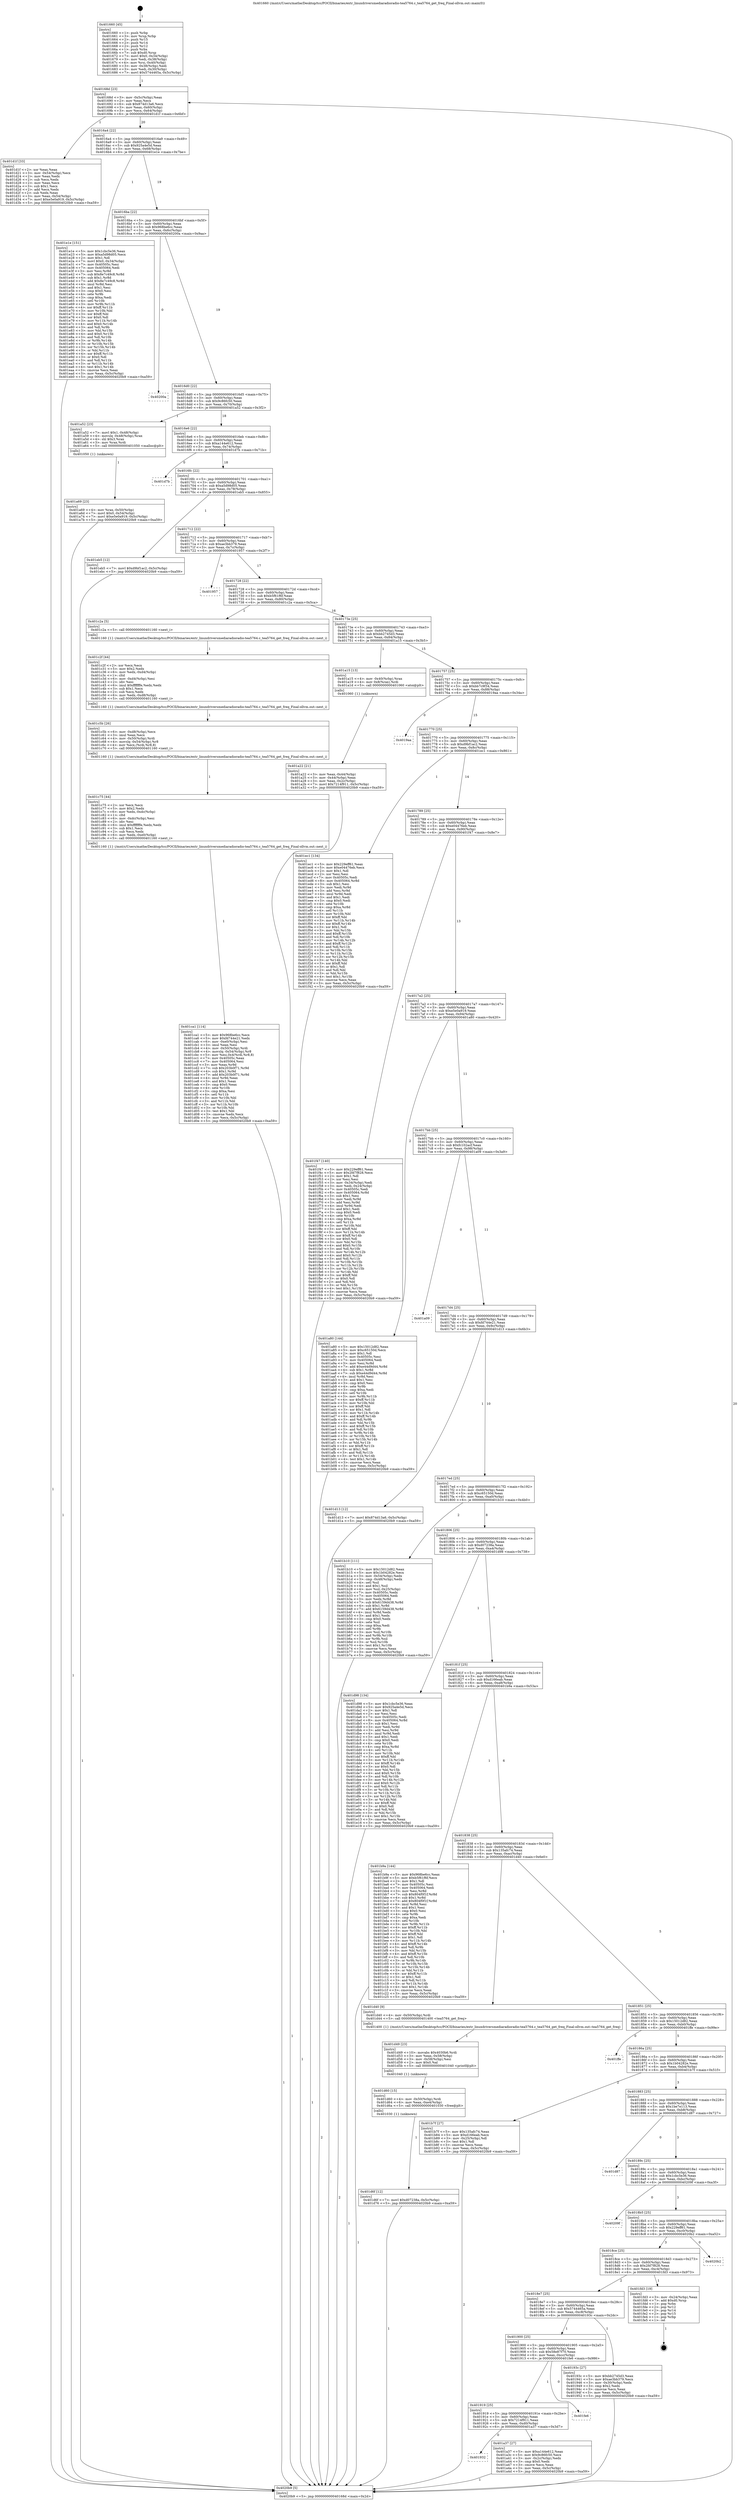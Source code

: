 digraph "0x401660" {
  label = "0x401660 (/mnt/c/Users/mathe/Desktop/tcc/POCII/binaries/extr_linuxdriversmediaradioradio-tea5764.c_tea5764_get_freq_Final-ollvm.out::main(0))"
  labelloc = "t"
  node[shape=record]

  Entry [label="",width=0.3,height=0.3,shape=circle,fillcolor=black,style=filled]
  "0x40168d" [label="{
     0x40168d [23]\l
     | [instrs]\l
     &nbsp;&nbsp;0x40168d \<+3\>: mov -0x5c(%rbp),%eax\l
     &nbsp;&nbsp;0x401690 \<+2\>: mov %eax,%ecx\l
     &nbsp;&nbsp;0x401692 \<+6\>: sub $0x874d13a6,%ecx\l
     &nbsp;&nbsp;0x401698 \<+3\>: mov %eax,-0x60(%rbp)\l
     &nbsp;&nbsp;0x40169b \<+3\>: mov %ecx,-0x64(%rbp)\l
     &nbsp;&nbsp;0x40169e \<+6\>: je 0000000000401d1f \<main+0x6bf\>\l
  }"]
  "0x401d1f" [label="{
     0x401d1f [33]\l
     | [instrs]\l
     &nbsp;&nbsp;0x401d1f \<+2\>: xor %eax,%eax\l
     &nbsp;&nbsp;0x401d21 \<+3\>: mov -0x54(%rbp),%ecx\l
     &nbsp;&nbsp;0x401d24 \<+2\>: mov %eax,%edx\l
     &nbsp;&nbsp;0x401d26 \<+2\>: sub %ecx,%edx\l
     &nbsp;&nbsp;0x401d28 \<+2\>: mov %eax,%ecx\l
     &nbsp;&nbsp;0x401d2a \<+3\>: sub $0x1,%ecx\l
     &nbsp;&nbsp;0x401d2d \<+2\>: add %ecx,%edx\l
     &nbsp;&nbsp;0x401d2f \<+2\>: sub %edx,%eax\l
     &nbsp;&nbsp;0x401d31 \<+3\>: mov %eax,-0x54(%rbp)\l
     &nbsp;&nbsp;0x401d34 \<+7\>: movl $0xe5e0a919,-0x5c(%rbp)\l
     &nbsp;&nbsp;0x401d3b \<+5\>: jmp 00000000004020b9 \<main+0xa59\>\l
  }"]
  "0x4016a4" [label="{
     0x4016a4 [22]\l
     | [instrs]\l
     &nbsp;&nbsp;0x4016a4 \<+5\>: jmp 00000000004016a9 \<main+0x49\>\l
     &nbsp;&nbsp;0x4016a9 \<+3\>: mov -0x60(%rbp),%eax\l
     &nbsp;&nbsp;0x4016ac \<+5\>: sub $0x925a4e5d,%eax\l
     &nbsp;&nbsp;0x4016b1 \<+3\>: mov %eax,-0x68(%rbp)\l
     &nbsp;&nbsp;0x4016b4 \<+6\>: je 0000000000401e1e \<main+0x7be\>\l
  }"]
  Exit [label="",width=0.3,height=0.3,shape=circle,fillcolor=black,style=filled,peripheries=2]
  "0x401e1e" [label="{
     0x401e1e [151]\l
     | [instrs]\l
     &nbsp;&nbsp;0x401e1e \<+5\>: mov $0x1cbc5e36,%eax\l
     &nbsp;&nbsp;0x401e23 \<+5\>: mov $0xa5d98d05,%ecx\l
     &nbsp;&nbsp;0x401e28 \<+2\>: mov $0x1,%dl\l
     &nbsp;&nbsp;0x401e2a \<+7\>: movl $0x0,-0x34(%rbp)\l
     &nbsp;&nbsp;0x401e31 \<+7\>: mov 0x40505c,%esi\l
     &nbsp;&nbsp;0x401e38 \<+7\>: mov 0x405064,%edi\l
     &nbsp;&nbsp;0x401e3f \<+3\>: mov %esi,%r8d\l
     &nbsp;&nbsp;0x401e42 \<+7\>: sub $0x8e7c49c8,%r8d\l
     &nbsp;&nbsp;0x401e49 \<+4\>: sub $0x1,%r8d\l
     &nbsp;&nbsp;0x401e4d \<+7\>: add $0x8e7c49c8,%r8d\l
     &nbsp;&nbsp;0x401e54 \<+4\>: imul %r8d,%esi\l
     &nbsp;&nbsp;0x401e58 \<+3\>: and $0x1,%esi\l
     &nbsp;&nbsp;0x401e5b \<+3\>: cmp $0x0,%esi\l
     &nbsp;&nbsp;0x401e5e \<+4\>: sete %r9b\l
     &nbsp;&nbsp;0x401e62 \<+3\>: cmp $0xa,%edi\l
     &nbsp;&nbsp;0x401e65 \<+4\>: setl %r10b\l
     &nbsp;&nbsp;0x401e69 \<+3\>: mov %r9b,%r11b\l
     &nbsp;&nbsp;0x401e6c \<+4\>: xor $0xff,%r11b\l
     &nbsp;&nbsp;0x401e70 \<+3\>: mov %r10b,%bl\l
     &nbsp;&nbsp;0x401e73 \<+3\>: xor $0xff,%bl\l
     &nbsp;&nbsp;0x401e76 \<+3\>: xor $0x0,%dl\l
     &nbsp;&nbsp;0x401e79 \<+3\>: mov %r11b,%r14b\l
     &nbsp;&nbsp;0x401e7c \<+4\>: and $0x0,%r14b\l
     &nbsp;&nbsp;0x401e80 \<+3\>: and %dl,%r9b\l
     &nbsp;&nbsp;0x401e83 \<+3\>: mov %bl,%r15b\l
     &nbsp;&nbsp;0x401e86 \<+4\>: and $0x0,%r15b\l
     &nbsp;&nbsp;0x401e8a \<+3\>: and %dl,%r10b\l
     &nbsp;&nbsp;0x401e8d \<+3\>: or %r9b,%r14b\l
     &nbsp;&nbsp;0x401e90 \<+3\>: or %r10b,%r15b\l
     &nbsp;&nbsp;0x401e93 \<+3\>: xor %r15b,%r14b\l
     &nbsp;&nbsp;0x401e96 \<+3\>: or %bl,%r11b\l
     &nbsp;&nbsp;0x401e99 \<+4\>: xor $0xff,%r11b\l
     &nbsp;&nbsp;0x401e9d \<+3\>: or $0x0,%dl\l
     &nbsp;&nbsp;0x401ea0 \<+3\>: and %dl,%r11b\l
     &nbsp;&nbsp;0x401ea3 \<+3\>: or %r11b,%r14b\l
     &nbsp;&nbsp;0x401ea6 \<+4\>: test $0x1,%r14b\l
     &nbsp;&nbsp;0x401eaa \<+3\>: cmovne %ecx,%eax\l
     &nbsp;&nbsp;0x401ead \<+3\>: mov %eax,-0x5c(%rbp)\l
     &nbsp;&nbsp;0x401eb0 \<+5\>: jmp 00000000004020b9 \<main+0xa59\>\l
  }"]
  "0x4016ba" [label="{
     0x4016ba [22]\l
     | [instrs]\l
     &nbsp;&nbsp;0x4016ba \<+5\>: jmp 00000000004016bf \<main+0x5f\>\l
     &nbsp;&nbsp;0x4016bf \<+3\>: mov -0x60(%rbp),%eax\l
     &nbsp;&nbsp;0x4016c2 \<+5\>: sub $0x968be6cc,%eax\l
     &nbsp;&nbsp;0x4016c7 \<+3\>: mov %eax,-0x6c(%rbp)\l
     &nbsp;&nbsp;0x4016ca \<+6\>: je 000000000040200a \<main+0x9aa\>\l
  }"]
  "0x401d6f" [label="{
     0x401d6f [12]\l
     | [instrs]\l
     &nbsp;&nbsp;0x401d6f \<+7\>: movl $0xd07238a,-0x5c(%rbp)\l
     &nbsp;&nbsp;0x401d76 \<+5\>: jmp 00000000004020b9 \<main+0xa59\>\l
  }"]
  "0x40200a" [label="{
     0x40200a\l
  }", style=dashed]
  "0x4016d0" [label="{
     0x4016d0 [22]\l
     | [instrs]\l
     &nbsp;&nbsp;0x4016d0 \<+5\>: jmp 00000000004016d5 \<main+0x75\>\l
     &nbsp;&nbsp;0x4016d5 \<+3\>: mov -0x60(%rbp),%eax\l
     &nbsp;&nbsp;0x4016d8 \<+5\>: sub $0x9c86fc50,%eax\l
     &nbsp;&nbsp;0x4016dd \<+3\>: mov %eax,-0x70(%rbp)\l
     &nbsp;&nbsp;0x4016e0 \<+6\>: je 0000000000401a52 \<main+0x3f2\>\l
  }"]
  "0x401d60" [label="{
     0x401d60 [15]\l
     | [instrs]\l
     &nbsp;&nbsp;0x401d60 \<+4\>: mov -0x50(%rbp),%rdi\l
     &nbsp;&nbsp;0x401d64 \<+6\>: mov %eax,-0xe4(%rbp)\l
     &nbsp;&nbsp;0x401d6a \<+5\>: call 0000000000401030 \<free@plt\>\l
     | [calls]\l
     &nbsp;&nbsp;0x401030 \{1\} (unknown)\l
  }"]
  "0x401a52" [label="{
     0x401a52 [23]\l
     | [instrs]\l
     &nbsp;&nbsp;0x401a52 \<+7\>: movl $0x1,-0x48(%rbp)\l
     &nbsp;&nbsp;0x401a59 \<+4\>: movslq -0x48(%rbp),%rax\l
     &nbsp;&nbsp;0x401a5d \<+4\>: shl $0x3,%rax\l
     &nbsp;&nbsp;0x401a61 \<+3\>: mov %rax,%rdi\l
     &nbsp;&nbsp;0x401a64 \<+5\>: call 0000000000401050 \<malloc@plt\>\l
     | [calls]\l
     &nbsp;&nbsp;0x401050 \{1\} (unknown)\l
  }"]
  "0x4016e6" [label="{
     0x4016e6 [22]\l
     | [instrs]\l
     &nbsp;&nbsp;0x4016e6 \<+5\>: jmp 00000000004016eb \<main+0x8b\>\l
     &nbsp;&nbsp;0x4016eb \<+3\>: mov -0x60(%rbp),%eax\l
     &nbsp;&nbsp;0x4016ee \<+5\>: sub $0xa144e612,%eax\l
     &nbsp;&nbsp;0x4016f3 \<+3\>: mov %eax,-0x74(%rbp)\l
     &nbsp;&nbsp;0x4016f6 \<+6\>: je 0000000000401d7b \<main+0x71b\>\l
  }"]
  "0x401d49" [label="{
     0x401d49 [23]\l
     | [instrs]\l
     &nbsp;&nbsp;0x401d49 \<+10\>: movabs $0x4030b6,%rdi\l
     &nbsp;&nbsp;0x401d53 \<+3\>: mov %eax,-0x58(%rbp)\l
     &nbsp;&nbsp;0x401d56 \<+3\>: mov -0x58(%rbp),%esi\l
     &nbsp;&nbsp;0x401d59 \<+2\>: mov $0x0,%al\l
     &nbsp;&nbsp;0x401d5b \<+5\>: call 0000000000401040 \<printf@plt\>\l
     | [calls]\l
     &nbsp;&nbsp;0x401040 \{1\} (unknown)\l
  }"]
  "0x401d7b" [label="{
     0x401d7b\l
  }", style=dashed]
  "0x4016fc" [label="{
     0x4016fc [22]\l
     | [instrs]\l
     &nbsp;&nbsp;0x4016fc \<+5\>: jmp 0000000000401701 \<main+0xa1\>\l
     &nbsp;&nbsp;0x401701 \<+3\>: mov -0x60(%rbp),%eax\l
     &nbsp;&nbsp;0x401704 \<+5\>: sub $0xa5d98d05,%eax\l
     &nbsp;&nbsp;0x401709 \<+3\>: mov %eax,-0x78(%rbp)\l
     &nbsp;&nbsp;0x40170c \<+6\>: je 0000000000401eb5 \<main+0x855\>\l
  }"]
  "0x401ca1" [label="{
     0x401ca1 [114]\l
     | [instrs]\l
     &nbsp;&nbsp;0x401ca1 \<+5\>: mov $0x968be6cc,%ecx\l
     &nbsp;&nbsp;0x401ca6 \<+5\>: mov $0xfd744e21,%edx\l
     &nbsp;&nbsp;0x401cab \<+6\>: mov -0xe0(%rbp),%esi\l
     &nbsp;&nbsp;0x401cb1 \<+3\>: imul %eax,%esi\l
     &nbsp;&nbsp;0x401cb4 \<+4\>: mov -0x50(%rbp),%rdi\l
     &nbsp;&nbsp;0x401cb8 \<+4\>: movslq -0x54(%rbp),%r8\l
     &nbsp;&nbsp;0x401cbc \<+5\>: mov %esi,0x4(%rdi,%r8,8)\l
     &nbsp;&nbsp;0x401cc1 \<+7\>: mov 0x40505c,%eax\l
     &nbsp;&nbsp;0x401cc8 \<+7\>: mov 0x405064,%esi\l
     &nbsp;&nbsp;0x401ccf \<+3\>: mov %eax,%r9d\l
     &nbsp;&nbsp;0x401cd2 \<+7\>: sub $0x203b0f71,%r9d\l
     &nbsp;&nbsp;0x401cd9 \<+4\>: sub $0x1,%r9d\l
     &nbsp;&nbsp;0x401cdd \<+7\>: add $0x203b0f71,%r9d\l
     &nbsp;&nbsp;0x401ce4 \<+4\>: imul %r9d,%eax\l
     &nbsp;&nbsp;0x401ce8 \<+3\>: and $0x1,%eax\l
     &nbsp;&nbsp;0x401ceb \<+3\>: cmp $0x0,%eax\l
     &nbsp;&nbsp;0x401cee \<+4\>: sete %r10b\l
     &nbsp;&nbsp;0x401cf2 \<+3\>: cmp $0xa,%esi\l
     &nbsp;&nbsp;0x401cf5 \<+4\>: setl %r11b\l
     &nbsp;&nbsp;0x401cf9 \<+3\>: mov %r10b,%bl\l
     &nbsp;&nbsp;0x401cfc \<+3\>: and %r11b,%bl\l
     &nbsp;&nbsp;0x401cff \<+3\>: xor %r11b,%r10b\l
     &nbsp;&nbsp;0x401d02 \<+3\>: or %r10b,%bl\l
     &nbsp;&nbsp;0x401d05 \<+3\>: test $0x1,%bl\l
     &nbsp;&nbsp;0x401d08 \<+3\>: cmovne %edx,%ecx\l
     &nbsp;&nbsp;0x401d0b \<+3\>: mov %ecx,-0x5c(%rbp)\l
     &nbsp;&nbsp;0x401d0e \<+5\>: jmp 00000000004020b9 \<main+0xa59\>\l
  }"]
  "0x401eb5" [label="{
     0x401eb5 [12]\l
     | [instrs]\l
     &nbsp;&nbsp;0x401eb5 \<+7\>: movl $0xd9bf1ac2,-0x5c(%rbp)\l
     &nbsp;&nbsp;0x401ebc \<+5\>: jmp 00000000004020b9 \<main+0xa59\>\l
  }"]
  "0x401712" [label="{
     0x401712 [22]\l
     | [instrs]\l
     &nbsp;&nbsp;0x401712 \<+5\>: jmp 0000000000401717 \<main+0xb7\>\l
     &nbsp;&nbsp;0x401717 \<+3\>: mov -0x60(%rbp),%eax\l
     &nbsp;&nbsp;0x40171a \<+5\>: sub $0xae3bb379,%eax\l
     &nbsp;&nbsp;0x40171f \<+3\>: mov %eax,-0x7c(%rbp)\l
     &nbsp;&nbsp;0x401722 \<+6\>: je 0000000000401957 \<main+0x2f7\>\l
  }"]
  "0x401c75" [label="{
     0x401c75 [44]\l
     | [instrs]\l
     &nbsp;&nbsp;0x401c75 \<+2\>: xor %ecx,%ecx\l
     &nbsp;&nbsp;0x401c77 \<+5\>: mov $0x2,%edx\l
     &nbsp;&nbsp;0x401c7c \<+6\>: mov %edx,-0xdc(%rbp)\l
     &nbsp;&nbsp;0x401c82 \<+1\>: cltd\l
     &nbsp;&nbsp;0x401c83 \<+6\>: mov -0xdc(%rbp),%esi\l
     &nbsp;&nbsp;0x401c89 \<+2\>: idiv %esi\l
     &nbsp;&nbsp;0x401c8b \<+6\>: imul $0xfffffffe,%edx,%edx\l
     &nbsp;&nbsp;0x401c91 \<+3\>: sub $0x1,%ecx\l
     &nbsp;&nbsp;0x401c94 \<+2\>: sub %ecx,%edx\l
     &nbsp;&nbsp;0x401c96 \<+6\>: mov %edx,-0xe0(%rbp)\l
     &nbsp;&nbsp;0x401c9c \<+5\>: call 0000000000401160 \<next_i\>\l
     | [calls]\l
     &nbsp;&nbsp;0x401160 \{1\} (/mnt/c/Users/mathe/Desktop/tcc/POCII/binaries/extr_linuxdriversmediaradioradio-tea5764.c_tea5764_get_freq_Final-ollvm.out::next_i)\l
  }"]
  "0x401957" [label="{
     0x401957\l
  }", style=dashed]
  "0x401728" [label="{
     0x401728 [22]\l
     | [instrs]\l
     &nbsp;&nbsp;0x401728 \<+5\>: jmp 000000000040172d \<main+0xcd\>\l
     &nbsp;&nbsp;0x40172d \<+3\>: mov -0x60(%rbp),%eax\l
     &nbsp;&nbsp;0x401730 \<+5\>: sub $0xb5f61f6f,%eax\l
     &nbsp;&nbsp;0x401735 \<+3\>: mov %eax,-0x80(%rbp)\l
     &nbsp;&nbsp;0x401738 \<+6\>: je 0000000000401c2a \<main+0x5ca\>\l
  }"]
  "0x401c5b" [label="{
     0x401c5b [26]\l
     | [instrs]\l
     &nbsp;&nbsp;0x401c5b \<+6\>: mov -0xd8(%rbp),%ecx\l
     &nbsp;&nbsp;0x401c61 \<+3\>: imul %eax,%ecx\l
     &nbsp;&nbsp;0x401c64 \<+4\>: mov -0x50(%rbp),%rdi\l
     &nbsp;&nbsp;0x401c68 \<+4\>: movslq -0x54(%rbp),%r8\l
     &nbsp;&nbsp;0x401c6c \<+4\>: mov %ecx,(%rdi,%r8,8)\l
     &nbsp;&nbsp;0x401c70 \<+5\>: call 0000000000401160 \<next_i\>\l
     | [calls]\l
     &nbsp;&nbsp;0x401160 \{1\} (/mnt/c/Users/mathe/Desktop/tcc/POCII/binaries/extr_linuxdriversmediaradioradio-tea5764.c_tea5764_get_freq_Final-ollvm.out::next_i)\l
  }"]
  "0x401c2a" [label="{
     0x401c2a [5]\l
     | [instrs]\l
     &nbsp;&nbsp;0x401c2a \<+5\>: call 0000000000401160 \<next_i\>\l
     | [calls]\l
     &nbsp;&nbsp;0x401160 \{1\} (/mnt/c/Users/mathe/Desktop/tcc/POCII/binaries/extr_linuxdriversmediaradioradio-tea5764.c_tea5764_get_freq_Final-ollvm.out::next_i)\l
  }"]
  "0x40173e" [label="{
     0x40173e [25]\l
     | [instrs]\l
     &nbsp;&nbsp;0x40173e \<+5\>: jmp 0000000000401743 \<main+0xe3\>\l
     &nbsp;&nbsp;0x401743 \<+3\>: mov -0x60(%rbp),%eax\l
     &nbsp;&nbsp;0x401746 \<+5\>: sub $0xbb2745d3,%eax\l
     &nbsp;&nbsp;0x40174b \<+6\>: mov %eax,-0x84(%rbp)\l
     &nbsp;&nbsp;0x401751 \<+6\>: je 0000000000401a15 \<main+0x3b5\>\l
  }"]
  "0x401c2f" [label="{
     0x401c2f [44]\l
     | [instrs]\l
     &nbsp;&nbsp;0x401c2f \<+2\>: xor %ecx,%ecx\l
     &nbsp;&nbsp;0x401c31 \<+5\>: mov $0x2,%edx\l
     &nbsp;&nbsp;0x401c36 \<+6\>: mov %edx,-0xd4(%rbp)\l
     &nbsp;&nbsp;0x401c3c \<+1\>: cltd\l
     &nbsp;&nbsp;0x401c3d \<+6\>: mov -0xd4(%rbp),%esi\l
     &nbsp;&nbsp;0x401c43 \<+2\>: idiv %esi\l
     &nbsp;&nbsp;0x401c45 \<+6\>: imul $0xfffffffe,%edx,%edx\l
     &nbsp;&nbsp;0x401c4b \<+3\>: sub $0x1,%ecx\l
     &nbsp;&nbsp;0x401c4e \<+2\>: sub %ecx,%edx\l
     &nbsp;&nbsp;0x401c50 \<+6\>: mov %edx,-0xd8(%rbp)\l
     &nbsp;&nbsp;0x401c56 \<+5\>: call 0000000000401160 \<next_i\>\l
     | [calls]\l
     &nbsp;&nbsp;0x401160 \{1\} (/mnt/c/Users/mathe/Desktop/tcc/POCII/binaries/extr_linuxdriversmediaradioradio-tea5764.c_tea5764_get_freq_Final-ollvm.out::next_i)\l
  }"]
  "0x401a15" [label="{
     0x401a15 [13]\l
     | [instrs]\l
     &nbsp;&nbsp;0x401a15 \<+4\>: mov -0x40(%rbp),%rax\l
     &nbsp;&nbsp;0x401a19 \<+4\>: mov 0x8(%rax),%rdi\l
     &nbsp;&nbsp;0x401a1d \<+5\>: call 0000000000401060 \<atoi@plt\>\l
     | [calls]\l
     &nbsp;&nbsp;0x401060 \{1\} (unknown)\l
  }"]
  "0x401757" [label="{
     0x401757 [25]\l
     | [instrs]\l
     &nbsp;&nbsp;0x401757 \<+5\>: jmp 000000000040175c \<main+0xfc\>\l
     &nbsp;&nbsp;0x40175c \<+3\>: mov -0x60(%rbp),%eax\l
     &nbsp;&nbsp;0x40175f \<+5\>: sub $0xbb7c9f34,%eax\l
     &nbsp;&nbsp;0x401764 \<+6\>: mov %eax,-0x88(%rbp)\l
     &nbsp;&nbsp;0x40176a \<+6\>: je 00000000004019aa \<main+0x34a\>\l
  }"]
  "0x401a69" [label="{
     0x401a69 [23]\l
     | [instrs]\l
     &nbsp;&nbsp;0x401a69 \<+4\>: mov %rax,-0x50(%rbp)\l
     &nbsp;&nbsp;0x401a6d \<+7\>: movl $0x0,-0x54(%rbp)\l
     &nbsp;&nbsp;0x401a74 \<+7\>: movl $0xe5e0a919,-0x5c(%rbp)\l
     &nbsp;&nbsp;0x401a7b \<+5\>: jmp 00000000004020b9 \<main+0xa59\>\l
  }"]
  "0x4019aa" [label="{
     0x4019aa\l
  }", style=dashed]
  "0x401770" [label="{
     0x401770 [25]\l
     | [instrs]\l
     &nbsp;&nbsp;0x401770 \<+5\>: jmp 0000000000401775 \<main+0x115\>\l
     &nbsp;&nbsp;0x401775 \<+3\>: mov -0x60(%rbp),%eax\l
     &nbsp;&nbsp;0x401778 \<+5\>: sub $0xd9bf1ac2,%eax\l
     &nbsp;&nbsp;0x40177d \<+6\>: mov %eax,-0x8c(%rbp)\l
     &nbsp;&nbsp;0x401783 \<+6\>: je 0000000000401ec1 \<main+0x861\>\l
  }"]
  "0x401932" [label="{
     0x401932\l
  }", style=dashed]
  "0x401ec1" [label="{
     0x401ec1 [134]\l
     | [instrs]\l
     &nbsp;&nbsp;0x401ec1 \<+5\>: mov $0x229eff61,%eax\l
     &nbsp;&nbsp;0x401ec6 \<+5\>: mov $0xe04476eb,%ecx\l
     &nbsp;&nbsp;0x401ecb \<+2\>: mov $0x1,%dl\l
     &nbsp;&nbsp;0x401ecd \<+2\>: xor %esi,%esi\l
     &nbsp;&nbsp;0x401ecf \<+7\>: mov 0x40505c,%edi\l
     &nbsp;&nbsp;0x401ed6 \<+8\>: mov 0x405064,%r8d\l
     &nbsp;&nbsp;0x401ede \<+3\>: sub $0x1,%esi\l
     &nbsp;&nbsp;0x401ee1 \<+3\>: mov %edi,%r9d\l
     &nbsp;&nbsp;0x401ee4 \<+3\>: add %esi,%r9d\l
     &nbsp;&nbsp;0x401ee7 \<+4\>: imul %r9d,%edi\l
     &nbsp;&nbsp;0x401eeb \<+3\>: and $0x1,%edi\l
     &nbsp;&nbsp;0x401eee \<+3\>: cmp $0x0,%edi\l
     &nbsp;&nbsp;0x401ef1 \<+4\>: sete %r10b\l
     &nbsp;&nbsp;0x401ef5 \<+4\>: cmp $0xa,%r8d\l
     &nbsp;&nbsp;0x401ef9 \<+4\>: setl %r11b\l
     &nbsp;&nbsp;0x401efd \<+3\>: mov %r10b,%bl\l
     &nbsp;&nbsp;0x401f00 \<+3\>: xor $0xff,%bl\l
     &nbsp;&nbsp;0x401f03 \<+3\>: mov %r11b,%r14b\l
     &nbsp;&nbsp;0x401f06 \<+4\>: xor $0xff,%r14b\l
     &nbsp;&nbsp;0x401f0a \<+3\>: xor $0x1,%dl\l
     &nbsp;&nbsp;0x401f0d \<+3\>: mov %bl,%r15b\l
     &nbsp;&nbsp;0x401f10 \<+4\>: and $0xff,%r15b\l
     &nbsp;&nbsp;0x401f14 \<+3\>: and %dl,%r10b\l
     &nbsp;&nbsp;0x401f17 \<+3\>: mov %r14b,%r12b\l
     &nbsp;&nbsp;0x401f1a \<+4\>: and $0xff,%r12b\l
     &nbsp;&nbsp;0x401f1e \<+3\>: and %dl,%r11b\l
     &nbsp;&nbsp;0x401f21 \<+3\>: or %r10b,%r15b\l
     &nbsp;&nbsp;0x401f24 \<+3\>: or %r11b,%r12b\l
     &nbsp;&nbsp;0x401f27 \<+3\>: xor %r12b,%r15b\l
     &nbsp;&nbsp;0x401f2a \<+3\>: or %r14b,%bl\l
     &nbsp;&nbsp;0x401f2d \<+3\>: xor $0xff,%bl\l
     &nbsp;&nbsp;0x401f30 \<+3\>: or $0x1,%dl\l
     &nbsp;&nbsp;0x401f33 \<+2\>: and %dl,%bl\l
     &nbsp;&nbsp;0x401f35 \<+3\>: or %bl,%r15b\l
     &nbsp;&nbsp;0x401f38 \<+4\>: test $0x1,%r15b\l
     &nbsp;&nbsp;0x401f3c \<+3\>: cmovne %ecx,%eax\l
     &nbsp;&nbsp;0x401f3f \<+3\>: mov %eax,-0x5c(%rbp)\l
     &nbsp;&nbsp;0x401f42 \<+5\>: jmp 00000000004020b9 \<main+0xa59\>\l
  }"]
  "0x401789" [label="{
     0x401789 [25]\l
     | [instrs]\l
     &nbsp;&nbsp;0x401789 \<+5\>: jmp 000000000040178e \<main+0x12e\>\l
     &nbsp;&nbsp;0x40178e \<+3\>: mov -0x60(%rbp),%eax\l
     &nbsp;&nbsp;0x401791 \<+5\>: sub $0xe04476eb,%eax\l
     &nbsp;&nbsp;0x401796 \<+6\>: mov %eax,-0x90(%rbp)\l
     &nbsp;&nbsp;0x40179c \<+6\>: je 0000000000401f47 \<main+0x8e7\>\l
  }"]
  "0x401a37" [label="{
     0x401a37 [27]\l
     | [instrs]\l
     &nbsp;&nbsp;0x401a37 \<+5\>: mov $0xa144e612,%eax\l
     &nbsp;&nbsp;0x401a3c \<+5\>: mov $0x9c86fc50,%ecx\l
     &nbsp;&nbsp;0x401a41 \<+3\>: mov -0x2c(%rbp),%edx\l
     &nbsp;&nbsp;0x401a44 \<+3\>: cmp $0x0,%edx\l
     &nbsp;&nbsp;0x401a47 \<+3\>: cmove %ecx,%eax\l
     &nbsp;&nbsp;0x401a4a \<+3\>: mov %eax,-0x5c(%rbp)\l
     &nbsp;&nbsp;0x401a4d \<+5\>: jmp 00000000004020b9 \<main+0xa59\>\l
  }"]
  "0x401f47" [label="{
     0x401f47 [140]\l
     | [instrs]\l
     &nbsp;&nbsp;0x401f47 \<+5\>: mov $0x229eff61,%eax\l
     &nbsp;&nbsp;0x401f4c \<+5\>: mov $0x2fd7f828,%ecx\l
     &nbsp;&nbsp;0x401f51 \<+2\>: mov $0x1,%dl\l
     &nbsp;&nbsp;0x401f53 \<+2\>: xor %esi,%esi\l
     &nbsp;&nbsp;0x401f55 \<+3\>: mov -0x34(%rbp),%edi\l
     &nbsp;&nbsp;0x401f58 \<+3\>: mov %edi,-0x24(%rbp)\l
     &nbsp;&nbsp;0x401f5b \<+7\>: mov 0x40505c,%edi\l
     &nbsp;&nbsp;0x401f62 \<+8\>: mov 0x405064,%r8d\l
     &nbsp;&nbsp;0x401f6a \<+3\>: sub $0x1,%esi\l
     &nbsp;&nbsp;0x401f6d \<+3\>: mov %edi,%r9d\l
     &nbsp;&nbsp;0x401f70 \<+3\>: add %esi,%r9d\l
     &nbsp;&nbsp;0x401f73 \<+4\>: imul %r9d,%edi\l
     &nbsp;&nbsp;0x401f77 \<+3\>: and $0x1,%edi\l
     &nbsp;&nbsp;0x401f7a \<+3\>: cmp $0x0,%edi\l
     &nbsp;&nbsp;0x401f7d \<+4\>: sete %r10b\l
     &nbsp;&nbsp;0x401f81 \<+4\>: cmp $0xa,%r8d\l
     &nbsp;&nbsp;0x401f85 \<+4\>: setl %r11b\l
     &nbsp;&nbsp;0x401f89 \<+3\>: mov %r10b,%bl\l
     &nbsp;&nbsp;0x401f8c \<+3\>: xor $0xff,%bl\l
     &nbsp;&nbsp;0x401f8f \<+3\>: mov %r11b,%r14b\l
     &nbsp;&nbsp;0x401f92 \<+4\>: xor $0xff,%r14b\l
     &nbsp;&nbsp;0x401f96 \<+3\>: xor $0x0,%dl\l
     &nbsp;&nbsp;0x401f99 \<+3\>: mov %bl,%r15b\l
     &nbsp;&nbsp;0x401f9c \<+4\>: and $0x0,%r15b\l
     &nbsp;&nbsp;0x401fa0 \<+3\>: and %dl,%r10b\l
     &nbsp;&nbsp;0x401fa3 \<+3\>: mov %r14b,%r12b\l
     &nbsp;&nbsp;0x401fa6 \<+4\>: and $0x0,%r12b\l
     &nbsp;&nbsp;0x401faa \<+3\>: and %dl,%r11b\l
     &nbsp;&nbsp;0x401fad \<+3\>: or %r10b,%r15b\l
     &nbsp;&nbsp;0x401fb0 \<+3\>: or %r11b,%r12b\l
     &nbsp;&nbsp;0x401fb3 \<+3\>: xor %r12b,%r15b\l
     &nbsp;&nbsp;0x401fb6 \<+3\>: or %r14b,%bl\l
     &nbsp;&nbsp;0x401fb9 \<+3\>: xor $0xff,%bl\l
     &nbsp;&nbsp;0x401fbc \<+3\>: or $0x0,%dl\l
     &nbsp;&nbsp;0x401fbf \<+2\>: and %dl,%bl\l
     &nbsp;&nbsp;0x401fc1 \<+3\>: or %bl,%r15b\l
     &nbsp;&nbsp;0x401fc4 \<+4\>: test $0x1,%r15b\l
     &nbsp;&nbsp;0x401fc8 \<+3\>: cmovne %ecx,%eax\l
     &nbsp;&nbsp;0x401fcb \<+3\>: mov %eax,-0x5c(%rbp)\l
     &nbsp;&nbsp;0x401fce \<+5\>: jmp 00000000004020b9 \<main+0xa59\>\l
  }"]
  "0x4017a2" [label="{
     0x4017a2 [25]\l
     | [instrs]\l
     &nbsp;&nbsp;0x4017a2 \<+5\>: jmp 00000000004017a7 \<main+0x147\>\l
     &nbsp;&nbsp;0x4017a7 \<+3\>: mov -0x60(%rbp),%eax\l
     &nbsp;&nbsp;0x4017aa \<+5\>: sub $0xe5e0a919,%eax\l
     &nbsp;&nbsp;0x4017af \<+6\>: mov %eax,-0x94(%rbp)\l
     &nbsp;&nbsp;0x4017b5 \<+6\>: je 0000000000401a80 \<main+0x420\>\l
  }"]
  "0x401919" [label="{
     0x401919 [25]\l
     | [instrs]\l
     &nbsp;&nbsp;0x401919 \<+5\>: jmp 000000000040191e \<main+0x2be\>\l
     &nbsp;&nbsp;0x40191e \<+3\>: mov -0x60(%rbp),%eax\l
     &nbsp;&nbsp;0x401921 \<+5\>: sub $0x7214f911,%eax\l
     &nbsp;&nbsp;0x401926 \<+6\>: mov %eax,-0xd0(%rbp)\l
     &nbsp;&nbsp;0x40192c \<+6\>: je 0000000000401a37 \<main+0x3d7\>\l
  }"]
  "0x401a80" [label="{
     0x401a80 [144]\l
     | [instrs]\l
     &nbsp;&nbsp;0x401a80 \<+5\>: mov $0x15012d82,%eax\l
     &nbsp;&nbsp;0x401a85 \<+5\>: mov $0xc65150d,%ecx\l
     &nbsp;&nbsp;0x401a8a \<+2\>: mov $0x1,%dl\l
     &nbsp;&nbsp;0x401a8c \<+7\>: mov 0x40505c,%esi\l
     &nbsp;&nbsp;0x401a93 \<+7\>: mov 0x405064,%edi\l
     &nbsp;&nbsp;0x401a9a \<+3\>: mov %esi,%r8d\l
     &nbsp;&nbsp;0x401a9d \<+7\>: add $0xe44d9d44,%r8d\l
     &nbsp;&nbsp;0x401aa4 \<+4\>: sub $0x1,%r8d\l
     &nbsp;&nbsp;0x401aa8 \<+7\>: sub $0xe44d9d44,%r8d\l
     &nbsp;&nbsp;0x401aaf \<+4\>: imul %r8d,%esi\l
     &nbsp;&nbsp;0x401ab3 \<+3\>: and $0x1,%esi\l
     &nbsp;&nbsp;0x401ab6 \<+3\>: cmp $0x0,%esi\l
     &nbsp;&nbsp;0x401ab9 \<+4\>: sete %r9b\l
     &nbsp;&nbsp;0x401abd \<+3\>: cmp $0xa,%edi\l
     &nbsp;&nbsp;0x401ac0 \<+4\>: setl %r10b\l
     &nbsp;&nbsp;0x401ac4 \<+3\>: mov %r9b,%r11b\l
     &nbsp;&nbsp;0x401ac7 \<+4\>: xor $0xff,%r11b\l
     &nbsp;&nbsp;0x401acb \<+3\>: mov %r10b,%bl\l
     &nbsp;&nbsp;0x401ace \<+3\>: xor $0xff,%bl\l
     &nbsp;&nbsp;0x401ad1 \<+3\>: xor $0x1,%dl\l
     &nbsp;&nbsp;0x401ad4 \<+3\>: mov %r11b,%r14b\l
     &nbsp;&nbsp;0x401ad7 \<+4\>: and $0xff,%r14b\l
     &nbsp;&nbsp;0x401adb \<+3\>: and %dl,%r9b\l
     &nbsp;&nbsp;0x401ade \<+3\>: mov %bl,%r15b\l
     &nbsp;&nbsp;0x401ae1 \<+4\>: and $0xff,%r15b\l
     &nbsp;&nbsp;0x401ae5 \<+3\>: and %dl,%r10b\l
     &nbsp;&nbsp;0x401ae8 \<+3\>: or %r9b,%r14b\l
     &nbsp;&nbsp;0x401aeb \<+3\>: or %r10b,%r15b\l
     &nbsp;&nbsp;0x401aee \<+3\>: xor %r15b,%r14b\l
     &nbsp;&nbsp;0x401af1 \<+3\>: or %bl,%r11b\l
     &nbsp;&nbsp;0x401af4 \<+4\>: xor $0xff,%r11b\l
     &nbsp;&nbsp;0x401af8 \<+3\>: or $0x1,%dl\l
     &nbsp;&nbsp;0x401afb \<+3\>: and %dl,%r11b\l
     &nbsp;&nbsp;0x401afe \<+3\>: or %r11b,%r14b\l
     &nbsp;&nbsp;0x401b01 \<+4\>: test $0x1,%r14b\l
     &nbsp;&nbsp;0x401b05 \<+3\>: cmovne %ecx,%eax\l
     &nbsp;&nbsp;0x401b08 \<+3\>: mov %eax,-0x5c(%rbp)\l
     &nbsp;&nbsp;0x401b0b \<+5\>: jmp 00000000004020b9 \<main+0xa59\>\l
  }"]
  "0x4017bb" [label="{
     0x4017bb [25]\l
     | [instrs]\l
     &nbsp;&nbsp;0x4017bb \<+5\>: jmp 00000000004017c0 \<main+0x160\>\l
     &nbsp;&nbsp;0x4017c0 \<+3\>: mov -0x60(%rbp),%eax\l
     &nbsp;&nbsp;0x4017c3 \<+5\>: sub $0xfc102acf,%eax\l
     &nbsp;&nbsp;0x4017c8 \<+6\>: mov %eax,-0x98(%rbp)\l
     &nbsp;&nbsp;0x4017ce \<+6\>: je 0000000000401a09 \<main+0x3a9\>\l
  }"]
  "0x401fe6" [label="{
     0x401fe6\l
  }", style=dashed]
  "0x401a09" [label="{
     0x401a09\l
  }", style=dashed]
  "0x4017d4" [label="{
     0x4017d4 [25]\l
     | [instrs]\l
     &nbsp;&nbsp;0x4017d4 \<+5\>: jmp 00000000004017d9 \<main+0x179\>\l
     &nbsp;&nbsp;0x4017d9 \<+3\>: mov -0x60(%rbp),%eax\l
     &nbsp;&nbsp;0x4017dc \<+5\>: sub $0xfd744e21,%eax\l
     &nbsp;&nbsp;0x4017e1 \<+6\>: mov %eax,-0x9c(%rbp)\l
     &nbsp;&nbsp;0x4017e7 \<+6\>: je 0000000000401d13 \<main+0x6b3\>\l
  }"]
  "0x401a22" [label="{
     0x401a22 [21]\l
     | [instrs]\l
     &nbsp;&nbsp;0x401a22 \<+3\>: mov %eax,-0x44(%rbp)\l
     &nbsp;&nbsp;0x401a25 \<+3\>: mov -0x44(%rbp),%eax\l
     &nbsp;&nbsp;0x401a28 \<+3\>: mov %eax,-0x2c(%rbp)\l
     &nbsp;&nbsp;0x401a2b \<+7\>: movl $0x7214f911,-0x5c(%rbp)\l
     &nbsp;&nbsp;0x401a32 \<+5\>: jmp 00000000004020b9 \<main+0xa59\>\l
  }"]
  "0x401d13" [label="{
     0x401d13 [12]\l
     | [instrs]\l
     &nbsp;&nbsp;0x401d13 \<+7\>: movl $0x874d13a6,-0x5c(%rbp)\l
     &nbsp;&nbsp;0x401d1a \<+5\>: jmp 00000000004020b9 \<main+0xa59\>\l
  }"]
  "0x4017ed" [label="{
     0x4017ed [25]\l
     | [instrs]\l
     &nbsp;&nbsp;0x4017ed \<+5\>: jmp 00000000004017f2 \<main+0x192\>\l
     &nbsp;&nbsp;0x4017f2 \<+3\>: mov -0x60(%rbp),%eax\l
     &nbsp;&nbsp;0x4017f5 \<+5\>: sub $0xc65150d,%eax\l
     &nbsp;&nbsp;0x4017fa \<+6\>: mov %eax,-0xa0(%rbp)\l
     &nbsp;&nbsp;0x401800 \<+6\>: je 0000000000401b10 \<main+0x4b0\>\l
  }"]
  "0x401660" [label="{
     0x401660 [45]\l
     | [instrs]\l
     &nbsp;&nbsp;0x401660 \<+1\>: push %rbp\l
     &nbsp;&nbsp;0x401661 \<+3\>: mov %rsp,%rbp\l
     &nbsp;&nbsp;0x401664 \<+2\>: push %r15\l
     &nbsp;&nbsp;0x401666 \<+2\>: push %r14\l
     &nbsp;&nbsp;0x401668 \<+2\>: push %r12\l
     &nbsp;&nbsp;0x40166a \<+1\>: push %rbx\l
     &nbsp;&nbsp;0x40166b \<+7\>: sub $0xd0,%rsp\l
     &nbsp;&nbsp;0x401672 \<+7\>: movl $0x0,-0x34(%rbp)\l
     &nbsp;&nbsp;0x401679 \<+3\>: mov %edi,-0x38(%rbp)\l
     &nbsp;&nbsp;0x40167c \<+4\>: mov %rsi,-0x40(%rbp)\l
     &nbsp;&nbsp;0x401680 \<+3\>: mov -0x38(%rbp),%edi\l
     &nbsp;&nbsp;0x401683 \<+3\>: mov %edi,-0x30(%rbp)\l
     &nbsp;&nbsp;0x401686 \<+7\>: movl $0x5744465a,-0x5c(%rbp)\l
  }"]
  "0x401b10" [label="{
     0x401b10 [111]\l
     | [instrs]\l
     &nbsp;&nbsp;0x401b10 \<+5\>: mov $0x15012d82,%eax\l
     &nbsp;&nbsp;0x401b15 \<+5\>: mov $0x1b04282e,%ecx\l
     &nbsp;&nbsp;0x401b1a \<+3\>: mov -0x54(%rbp),%edx\l
     &nbsp;&nbsp;0x401b1d \<+3\>: cmp -0x48(%rbp),%edx\l
     &nbsp;&nbsp;0x401b20 \<+4\>: setl %sil\l
     &nbsp;&nbsp;0x401b24 \<+4\>: and $0x1,%sil\l
     &nbsp;&nbsp;0x401b28 \<+4\>: mov %sil,-0x25(%rbp)\l
     &nbsp;&nbsp;0x401b2c \<+7\>: mov 0x40505c,%edx\l
     &nbsp;&nbsp;0x401b33 \<+7\>: mov 0x405064,%edi\l
     &nbsp;&nbsp;0x401b3a \<+3\>: mov %edx,%r8d\l
     &nbsp;&nbsp;0x401b3d \<+7\>: sub $0x6159d438,%r8d\l
     &nbsp;&nbsp;0x401b44 \<+4\>: sub $0x1,%r8d\l
     &nbsp;&nbsp;0x401b48 \<+7\>: add $0x6159d438,%r8d\l
     &nbsp;&nbsp;0x401b4f \<+4\>: imul %r8d,%edx\l
     &nbsp;&nbsp;0x401b53 \<+3\>: and $0x1,%edx\l
     &nbsp;&nbsp;0x401b56 \<+3\>: cmp $0x0,%edx\l
     &nbsp;&nbsp;0x401b59 \<+4\>: sete %sil\l
     &nbsp;&nbsp;0x401b5d \<+3\>: cmp $0xa,%edi\l
     &nbsp;&nbsp;0x401b60 \<+4\>: setl %r9b\l
     &nbsp;&nbsp;0x401b64 \<+3\>: mov %sil,%r10b\l
     &nbsp;&nbsp;0x401b67 \<+3\>: and %r9b,%r10b\l
     &nbsp;&nbsp;0x401b6a \<+3\>: xor %r9b,%sil\l
     &nbsp;&nbsp;0x401b6d \<+3\>: or %sil,%r10b\l
     &nbsp;&nbsp;0x401b70 \<+4\>: test $0x1,%r10b\l
     &nbsp;&nbsp;0x401b74 \<+3\>: cmovne %ecx,%eax\l
     &nbsp;&nbsp;0x401b77 \<+3\>: mov %eax,-0x5c(%rbp)\l
     &nbsp;&nbsp;0x401b7a \<+5\>: jmp 00000000004020b9 \<main+0xa59\>\l
  }"]
  "0x401806" [label="{
     0x401806 [25]\l
     | [instrs]\l
     &nbsp;&nbsp;0x401806 \<+5\>: jmp 000000000040180b \<main+0x1ab\>\l
     &nbsp;&nbsp;0x40180b \<+3\>: mov -0x60(%rbp),%eax\l
     &nbsp;&nbsp;0x40180e \<+5\>: sub $0xd07238a,%eax\l
     &nbsp;&nbsp;0x401813 \<+6\>: mov %eax,-0xa4(%rbp)\l
     &nbsp;&nbsp;0x401819 \<+6\>: je 0000000000401d98 \<main+0x738\>\l
  }"]
  "0x4020b9" [label="{
     0x4020b9 [5]\l
     | [instrs]\l
     &nbsp;&nbsp;0x4020b9 \<+5\>: jmp 000000000040168d \<main+0x2d\>\l
  }"]
  "0x401d98" [label="{
     0x401d98 [134]\l
     | [instrs]\l
     &nbsp;&nbsp;0x401d98 \<+5\>: mov $0x1cbc5e36,%eax\l
     &nbsp;&nbsp;0x401d9d \<+5\>: mov $0x925a4e5d,%ecx\l
     &nbsp;&nbsp;0x401da2 \<+2\>: mov $0x1,%dl\l
     &nbsp;&nbsp;0x401da4 \<+2\>: xor %esi,%esi\l
     &nbsp;&nbsp;0x401da6 \<+7\>: mov 0x40505c,%edi\l
     &nbsp;&nbsp;0x401dad \<+8\>: mov 0x405064,%r8d\l
     &nbsp;&nbsp;0x401db5 \<+3\>: sub $0x1,%esi\l
     &nbsp;&nbsp;0x401db8 \<+3\>: mov %edi,%r9d\l
     &nbsp;&nbsp;0x401dbb \<+3\>: add %esi,%r9d\l
     &nbsp;&nbsp;0x401dbe \<+4\>: imul %r9d,%edi\l
     &nbsp;&nbsp;0x401dc2 \<+3\>: and $0x1,%edi\l
     &nbsp;&nbsp;0x401dc5 \<+3\>: cmp $0x0,%edi\l
     &nbsp;&nbsp;0x401dc8 \<+4\>: sete %r10b\l
     &nbsp;&nbsp;0x401dcc \<+4\>: cmp $0xa,%r8d\l
     &nbsp;&nbsp;0x401dd0 \<+4\>: setl %r11b\l
     &nbsp;&nbsp;0x401dd4 \<+3\>: mov %r10b,%bl\l
     &nbsp;&nbsp;0x401dd7 \<+3\>: xor $0xff,%bl\l
     &nbsp;&nbsp;0x401dda \<+3\>: mov %r11b,%r14b\l
     &nbsp;&nbsp;0x401ddd \<+4\>: xor $0xff,%r14b\l
     &nbsp;&nbsp;0x401de1 \<+3\>: xor $0x0,%dl\l
     &nbsp;&nbsp;0x401de4 \<+3\>: mov %bl,%r15b\l
     &nbsp;&nbsp;0x401de7 \<+4\>: and $0x0,%r15b\l
     &nbsp;&nbsp;0x401deb \<+3\>: and %dl,%r10b\l
     &nbsp;&nbsp;0x401dee \<+3\>: mov %r14b,%r12b\l
     &nbsp;&nbsp;0x401df1 \<+4\>: and $0x0,%r12b\l
     &nbsp;&nbsp;0x401df5 \<+3\>: and %dl,%r11b\l
     &nbsp;&nbsp;0x401df8 \<+3\>: or %r10b,%r15b\l
     &nbsp;&nbsp;0x401dfb \<+3\>: or %r11b,%r12b\l
     &nbsp;&nbsp;0x401dfe \<+3\>: xor %r12b,%r15b\l
     &nbsp;&nbsp;0x401e01 \<+3\>: or %r14b,%bl\l
     &nbsp;&nbsp;0x401e04 \<+3\>: xor $0xff,%bl\l
     &nbsp;&nbsp;0x401e07 \<+3\>: or $0x0,%dl\l
     &nbsp;&nbsp;0x401e0a \<+2\>: and %dl,%bl\l
     &nbsp;&nbsp;0x401e0c \<+3\>: or %bl,%r15b\l
     &nbsp;&nbsp;0x401e0f \<+4\>: test $0x1,%r15b\l
     &nbsp;&nbsp;0x401e13 \<+3\>: cmovne %ecx,%eax\l
     &nbsp;&nbsp;0x401e16 \<+3\>: mov %eax,-0x5c(%rbp)\l
     &nbsp;&nbsp;0x401e19 \<+5\>: jmp 00000000004020b9 \<main+0xa59\>\l
  }"]
  "0x40181f" [label="{
     0x40181f [25]\l
     | [instrs]\l
     &nbsp;&nbsp;0x40181f \<+5\>: jmp 0000000000401824 \<main+0x1c4\>\l
     &nbsp;&nbsp;0x401824 \<+3\>: mov -0x60(%rbp),%eax\l
     &nbsp;&nbsp;0x401827 \<+5\>: sub $0xd166eab,%eax\l
     &nbsp;&nbsp;0x40182c \<+6\>: mov %eax,-0xa8(%rbp)\l
     &nbsp;&nbsp;0x401832 \<+6\>: je 0000000000401b9a \<main+0x53a\>\l
  }"]
  "0x401900" [label="{
     0x401900 [25]\l
     | [instrs]\l
     &nbsp;&nbsp;0x401900 \<+5\>: jmp 0000000000401905 \<main+0x2a5\>\l
     &nbsp;&nbsp;0x401905 \<+3\>: mov -0x60(%rbp),%eax\l
     &nbsp;&nbsp;0x401908 \<+5\>: sub $0x58e87f70,%eax\l
     &nbsp;&nbsp;0x40190d \<+6\>: mov %eax,-0xcc(%rbp)\l
     &nbsp;&nbsp;0x401913 \<+6\>: je 0000000000401fe6 \<main+0x986\>\l
  }"]
  "0x401b9a" [label="{
     0x401b9a [144]\l
     | [instrs]\l
     &nbsp;&nbsp;0x401b9a \<+5\>: mov $0x968be6cc,%eax\l
     &nbsp;&nbsp;0x401b9f \<+5\>: mov $0xb5f61f6f,%ecx\l
     &nbsp;&nbsp;0x401ba4 \<+2\>: mov $0x1,%dl\l
     &nbsp;&nbsp;0x401ba6 \<+7\>: mov 0x40505c,%esi\l
     &nbsp;&nbsp;0x401bad \<+7\>: mov 0x405064,%edi\l
     &nbsp;&nbsp;0x401bb4 \<+3\>: mov %esi,%r8d\l
     &nbsp;&nbsp;0x401bb7 \<+7\>: sub $0x804f0f1f,%r8d\l
     &nbsp;&nbsp;0x401bbe \<+4\>: sub $0x1,%r8d\l
     &nbsp;&nbsp;0x401bc2 \<+7\>: add $0x804f0f1f,%r8d\l
     &nbsp;&nbsp;0x401bc9 \<+4\>: imul %r8d,%esi\l
     &nbsp;&nbsp;0x401bcd \<+3\>: and $0x1,%esi\l
     &nbsp;&nbsp;0x401bd0 \<+3\>: cmp $0x0,%esi\l
     &nbsp;&nbsp;0x401bd3 \<+4\>: sete %r9b\l
     &nbsp;&nbsp;0x401bd7 \<+3\>: cmp $0xa,%edi\l
     &nbsp;&nbsp;0x401bda \<+4\>: setl %r10b\l
     &nbsp;&nbsp;0x401bde \<+3\>: mov %r9b,%r11b\l
     &nbsp;&nbsp;0x401be1 \<+4\>: xor $0xff,%r11b\l
     &nbsp;&nbsp;0x401be5 \<+3\>: mov %r10b,%bl\l
     &nbsp;&nbsp;0x401be8 \<+3\>: xor $0xff,%bl\l
     &nbsp;&nbsp;0x401beb \<+3\>: xor $0x1,%dl\l
     &nbsp;&nbsp;0x401bee \<+3\>: mov %r11b,%r14b\l
     &nbsp;&nbsp;0x401bf1 \<+4\>: and $0xff,%r14b\l
     &nbsp;&nbsp;0x401bf5 \<+3\>: and %dl,%r9b\l
     &nbsp;&nbsp;0x401bf8 \<+3\>: mov %bl,%r15b\l
     &nbsp;&nbsp;0x401bfb \<+4\>: and $0xff,%r15b\l
     &nbsp;&nbsp;0x401bff \<+3\>: and %dl,%r10b\l
     &nbsp;&nbsp;0x401c02 \<+3\>: or %r9b,%r14b\l
     &nbsp;&nbsp;0x401c05 \<+3\>: or %r10b,%r15b\l
     &nbsp;&nbsp;0x401c08 \<+3\>: xor %r15b,%r14b\l
     &nbsp;&nbsp;0x401c0b \<+3\>: or %bl,%r11b\l
     &nbsp;&nbsp;0x401c0e \<+4\>: xor $0xff,%r11b\l
     &nbsp;&nbsp;0x401c12 \<+3\>: or $0x1,%dl\l
     &nbsp;&nbsp;0x401c15 \<+3\>: and %dl,%r11b\l
     &nbsp;&nbsp;0x401c18 \<+3\>: or %r11b,%r14b\l
     &nbsp;&nbsp;0x401c1b \<+4\>: test $0x1,%r14b\l
     &nbsp;&nbsp;0x401c1f \<+3\>: cmovne %ecx,%eax\l
     &nbsp;&nbsp;0x401c22 \<+3\>: mov %eax,-0x5c(%rbp)\l
     &nbsp;&nbsp;0x401c25 \<+5\>: jmp 00000000004020b9 \<main+0xa59\>\l
  }"]
  "0x401838" [label="{
     0x401838 [25]\l
     | [instrs]\l
     &nbsp;&nbsp;0x401838 \<+5\>: jmp 000000000040183d \<main+0x1dd\>\l
     &nbsp;&nbsp;0x40183d \<+3\>: mov -0x60(%rbp),%eax\l
     &nbsp;&nbsp;0x401840 \<+5\>: sub $0x135afc74,%eax\l
     &nbsp;&nbsp;0x401845 \<+6\>: mov %eax,-0xac(%rbp)\l
     &nbsp;&nbsp;0x40184b \<+6\>: je 0000000000401d40 \<main+0x6e0\>\l
  }"]
  "0x40193c" [label="{
     0x40193c [27]\l
     | [instrs]\l
     &nbsp;&nbsp;0x40193c \<+5\>: mov $0xbb2745d3,%eax\l
     &nbsp;&nbsp;0x401941 \<+5\>: mov $0xae3bb379,%ecx\l
     &nbsp;&nbsp;0x401946 \<+3\>: mov -0x30(%rbp),%edx\l
     &nbsp;&nbsp;0x401949 \<+3\>: cmp $0x2,%edx\l
     &nbsp;&nbsp;0x40194c \<+3\>: cmovne %ecx,%eax\l
     &nbsp;&nbsp;0x40194f \<+3\>: mov %eax,-0x5c(%rbp)\l
     &nbsp;&nbsp;0x401952 \<+5\>: jmp 00000000004020b9 \<main+0xa59\>\l
  }"]
  "0x401d40" [label="{
     0x401d40 [9]\l
     | [instrs]\l
     &nbsp;&nbsp;0x401d40 \<+4\>: mov -0x50(%rbp),%rdi\l
     &nbsp;&nbsp;0x401d44 \<+5\>: call 0000000000401400 \<tea5764_get_freq\>\l
     | [calls]\l
     &nbsp;&nbsp;0x401400 \{1\} (/mnt/c/Users/mathe/Desktop/tcc/POCII/binaries/extr_linuxdriversmediaradioradio-tea5764.c_tea5764_get_freq_Final-ollvm.out::tea5764_get_freq)\l
  }"]
  "0x401851" [label="{
     0x401851 [25]\l
     | [instrs]\l
     &nbsp;&nbsp;0x401851 \<+5\>: jmp 0000000000401856 \<main+0x1f6\>\l
     &nbsp;&nbsp;0x401856 \<+3\>: mov -0x60(%rbp),%eax\l
     &nbsp;&nbsp;0x401859 \<+5\>: sub $0x15012d82,%eax\l
     &nbsp;&nbsp;0x40185e \<+6\>: mov %eax,-0xb0(%rbp)\l
     &nbsp;&nbsp;0x401864 \<+6\>: je 0000000000401ffe \<main+0x99e\>\l
  }"]
  "0x4018e7" [label="{
     0x4018e7 [25]\l
     | [instrs]\l
     &nbsp;&nbsp;0x4018e7 \<+5\>: jmp 00000000004018ec \<main+0x28c\>\l
     &nbsp;&nbsp;0x4018ec \<+3\>: mov -0x60(%rbp),%eax\l
     &nbsp;&nbsp;0x4018ef \<+5\>: sub $0x5744465a,%eax\l
     &nbsp;&nbsp;0x4018f4 \<+6\>: mov %eax,-0xc8(%rbp)\l
     &nbsp;&nbsp;0x4018fa \<+6\>: je 000000000040193c \<main+0x2dc\>\l
  }"]
  "0x401ffe" [label="{
     0x401ffe\l
  }", style=dashed]
  "0x40186a" [label="{
     0x40186a [25]\l
     | [instrs]\l
     &nbsp;&nbsp;0x40186a \<+5\>: jmp 000000000040186f \<main+0x20f\>\l
     &nbsp;&nbsp;0x40186f \<+3\>: mov -0x60(%rbp),%eax\l
     &nbsp;&nbsp;0x401872 \<+5\>: sub $0x1b04282e,%eax\l
     &nbsp;&nbsp;0x401877 \<+6\>: mov %eax,-0xb4(%rbp)\l
     &nbsp;&nbsp;0x40187d \<+6\>: je 0000000000401b7f \<main+0x51f\>\l
  }"]
  "0x401fd3" [label="{
     0x401fd3 [19]\l
     | [instrs]\l
     &nbsp;&nbsp;0x401fd3 \<+3\>: mov -0x24(%rbp),%eax\l
     &nbsp;&nbsp;0x401fd6 \<+7\>: add $0xd0,%rsp\l
     &nbsp;&nbsp;0x401fdd \<+1\>: pop %rbx\l
     &nbsp;&nbsp;0x401fde \<+2\>: pop %r12\l
     &nbsp;&nbsp;0x401fe0 \<+2\>: pop %r14\l
     &nbsp;&nbsp;0x401fe2 \<+2\>: pop %r15\l
     &nbsp;&nbsp;0x401fe4 \<+1\>: pop %rbp\l
     &nbsp;&nbsp;0x401fe5 \<+1\>: ret\l
  }"]
  "0x401b7f" [label="{
     0x401b7f [27]\l
     | [instrs]\l
     &nbsp;&nbsp;0x401b7f \<+5\>: mov $0x135afc74,%eax\l
     &nbsp;&nbsp;0x401b84 \<+5\>: mov $0xd166eab,%ecx\l
     &nbsp;&nbsp;0x401b89 \<+3\>: mov -0x25(%rbp),%dl\l
     &nbsp;&nbsp;0x401b8c \<+3\>: test $0x1,%dl\l
     &nbsp;&nbsp;0x401b8f \<+3\>: cmovne %ecx,%eax\l
     &nbsp;&nbsp;0x401b92 \<+3\>: mov %eax,-0x5c(%rbp)\l
     &nbsp;&nbsp;0x401b95 \<+5\>: jmp 00000000004020b9 \<main+0xa59\>\l
  }"]
  "0x401883" [label="{
     0x401883 [25]\l
     | [instrs]\l
     &nbsp;&nbsp;0x401883 \<+5\>: jmp 0000000000401888 \<main+0x228\>\l
     &nbsp;&nbsp;0x401888 \<+3\>: mov -0x60(%rbp),%eax\l
     &nbsp;&nbsp;0x40188b \<+5\>: sub $0x1be7e113,%eax\l
     &nbsp;&nbsp;0x401890 \<+6\>: mov %eax,-0xb8(%rbp)\l
     &nbsp;&nbsp;0x401896 \<+6\>: je 0000000000401d87 \<main+0x727\>\l
  }"]
  "0x4018ce" [label="{
     0x4018ce [25]\l
     | [instrs]\l
     &nbsp;&nbsp;0x4018ce \<+5\>: jmp 00000000004018d3 \<main+0x273\>\l
     &nbsp;&nbsp;0x4018d3 \<+3\>: mov -0x60(%rbp),%eax\l
     &nbsp;&nbsp;0x4018d6 \<+5\>: sub $0x2fd7f828,%eax\l
     &nbsp;&nbsp;0x4018db \<+6\>: mov %eax,-0xc4(%rbp)\l
     &nbsp;&nbsp;0x4018e1 \<+6\>: je 0000000000401fd3 \<main+0x973\>\l
  }"]
  "0x401d87" [label="{
     0x401d87\l
  }", style=dashed]
  "0x40189c" [label="{
     0x40189c [25]\l
     | [instrs]\l
     &nbsp;&nbsp;0x40189c \<+5\>: jmp 00000000004018a1 \<main+0x241\>\l
     &nbsp;&nbsp;0x4018a1 \<+3\>: mov -0x60(%rbp),%eax\l
     &nbsp;&nbsp;0x4018a4 \<+5\>: sub $0x1cbc5e36,%eax\l
     &nbsp;&nbsp;0x4018a9 \<+6\>: mov %eax,-0xbc(%rbp)\l
     &nbsp;&nbsp;0x4018af \<+6\>: je 000000000040209f \<main+0xa3f\>\l
  }"]
  "0x4020b2" [label="{
     0x4020b2\l
  }", style=dashed]
  "0x40209f" [label="{
     0x40209f\l
  }", style=dashed]
  "0x4018b5" [label="{
     0x4018b5 [25]\l
     | [instrs]\l
     &nbsp;&nbsp;0x4018b5 \<+5\>: jmp 00000000004018ba \<main+0x25a\>\l
     &nbsp;&nbsp;0x4018ba \<+3\>: mov -0x60(%rbp),%eax\l
     &nbsp;&nbsp;0x4018bd \<+5\>: sub $0x229eff61,%eax\l
     &nbsp;&nbsp;0x4018c2 \<+6\>: mov %eax,-0xc0(%rbp)\l
     &nbsp;&nbsp;0x4018c8 \<+6\>: je 00000000004020b2 \<main+0xa52\>\l
  }"]
  Entry -> "0x401660" [label=" 1"]
  "0x40168d" -> "0x401d1f" [label=" 1"]
  "0x40168d" -> "0x4016a4" [label=" 20"]
  "0x401fd3" -> Exit [label=" 1"]
  "0x4016a4" -> "0x401e1e" [label=" 1"]
  "0x4016a4" -> "0x4016ba" [label=" 19"]
  "0x401f47" -> "0x4020b9" [label=" 1"]
  "0x4016ba" -> "0x40200a" [label=" 0"]
  "0x4016ba" -> "0x4016d0" [label=" 19"]
  "0x401ec1" -> "0x4020b9" [label=" 1"]
  "0x4016d0" -> "0x401a52" [label=" 1"]
  "0x4016d0" -> "0x4016e6" [label=" 18"]
  "0x401eb5" -> "0x4020b9" [label=" 1"]
  "0x4016e6" -> "0x401d7b" [label=" 0"]
  "0x4016e6" -> "0x4016fc" [label=" 18"]
  "0x401e1e" -> "0x4020b9" [label=" 1"]
  "0x4016fc" -> "0x401eb5" [label=" 1"]
  "0x4016fc" -> "0x401712" [label=" 17"]
  "0x401d98" -> "0x4020b9" [label=" 1"]
  "0x401712" -> "0x401957" [label=" 0"]
  "0x401712" -> "0x401728" [label=" 17"]
  "0x401d6f" -> "0x4020b9" [label=" 1"]
  "0x401728" -> "0x401c2a" [label=" 1"]
  "0x401728" -> "0x40173e" [label=" 16"]
  "0x401d60" -> "0x401d6f" [label=" 1"]
  "0x40173e" -> "0x401a15" [label=" 1"]
  "0x40173e" -> "0x401757" [label=" 15"]
  "0x401d49" -> "0x401d60" [label=" 1"]
  "0x401757" -> "0x4019aa" [label=" 0"]
  "0x401757" -> "0x401770" [label=" 15"]
  "0x401d40" -> "0x401d49" [label=" 1"]
  "0x401770" -> "0x401ec1" [label=" 1"]
  "0x401770" -> "0x401789" [label=" 14"]
  "0x401d1f" -> "0x4020b9" [label=" 1"]
  "0x401789" -> "0x401f47" [label=" 1"]
  "0x401789" -> "0x4017a2" [label=" 13"]
  "0x401d13" -> "0x4020b9" [label=" 1"]
  "0x4017a2" -> "0x401a80" [label=" 2"]
  "0x4017a2" -> "0x4017bb" [label=" 11"]
  "0x401c75" -> "0x401ca1" [label=" 1"]
  "0x4017bb" -> "0x401a09" [label=" 0"]
  "0x4017bb" -> "0x4017d4" [label=" 11"]
  "0x401c5b" -> "0x401c75" [label=" 1"]
  "0x4017d4" -> "0x401d13" [label=" 1"]
  "0x4017d4" -> "0x4017ed" [label=" 10"]
  "0x401c2a" -> "0x401c2f" [label=" 1"]
  "0x4017ed" -> "0x401b10" [label=" 2"]
  "0x4017ed" -> "0x401806" [label=" 8"]
  "0x401b9a" -> "0x4020b9" [label=" 1"]
  "0x401806" -> "0x401d98" [label=" 1"]
  "0x401806" -> "0x40181f" [label=" 7"]
  "0x401b7f" -> "0x4020b9" [label=" 2"]
  "0x40181f" -> "0x401b9a" [label=" 1"]
  "0x40181f" -> "0x401838" [label=" 6"]
  "0x401b10" -> "0x4020b9" [label=" 2"]
  "0x401838" -> "0x401d40" [label=" 1"]
  "0x401838" -> "0x401851" [label=" 5"]
  "0x401a80" -> "0x4020b9" [label=" 2"]
  "0x401851" -> "0x401ffe" [label=" 0"]
  "0x401851" -> "0x40186a" [label=" 5"]
  "0x401a52" -> "0x401a69" [label=" 1"]
  "0x40186a" -> "0x401b7f" [label=" 2"]
  "0x40186a" -> "0x401883" [label=" 3"]
  "0x401a37" -> "0x4020b9" [label=" 1"]
  "0x401883" -> "0x401d87" [label=" 0"]
  "0x401883" -> "0x40189c" [label=" 3"]
  "0x401919" -> "0x401a37" [label=" 1"]
  "0x40189c" -> "0x40209f" [label=" 0"]
  "0x40189c" -> "0x4018b5" [label=" 3"]
  "0x401ca1" -> "0x4020b9" [label=" 1"]
  "0x4018b5" -> "0x4020b2" [label=" 0"]
  "0x4018b5" -> "0x4018ce" [label=" 3"]
  "0x401919" -> "0x401932" [label=" 0"]
  "0x4018ce" -> "0x401fd3" [label=" 1"]
  "0x4018ce" -> "0x4018e7" [label=" 2"]
  "0x401a69" -> "0x4020b9" [label=" 1"]
  "0x4018e7" -> "0x40193c" [label=" 1"]
  "0x4018e7" -> "0x401900" [label=" 1"]
  "0x40193c" -> "0x4020b9" [label=" 1"]
  "0x401660" -> "0x40168d" [label=" 1"]
  "0x4020b9" -> "0x40168d" [label=" 20"]
  "0x401a15" -> "0x401a22" [label=" 1"]
  "0x401a22" -> "0x4020b9" [label=" 1"]
  "0x401c2f" -> "0x401c5b" [label=" 1"]
  "0x401900" -> "0x401fe6" [label=" 0"]
  "0x401900" -> "0x401919" [label=" 1"]
}
